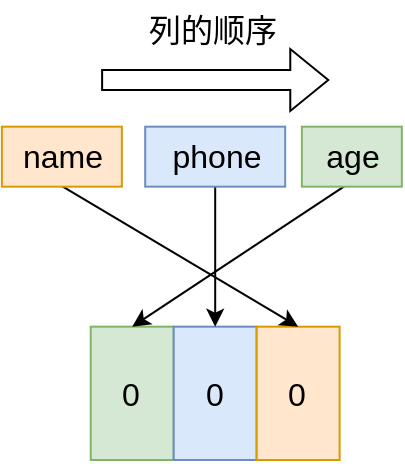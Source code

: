 <mxfile version="20.6.0" type="github">
  <diagram id="FDNCHmbq4g4QRqkRjW3C" name="第 1 页">
    <mxGraphModel dx="1096" dy="683" grid="1" gridSize="10" guides="1" tooltips="1" connect="1" arrows="1" fold="1" page="1" pageScale="1" pageWidth="827" pageHeight="1169" math="0" shadow="0">
      <root>
        <mxCell id="0" />
        <mxCell id="1" parent="0" />
        <mxCell id="Jjxi664DVSr25sezRC5C-1" value="0" style="rounded=0;whiteSpace=wrap;html=1;fontSize=16;fillColor=#d5e8d4;strokeColor=#82b366;" vertex="1" parent="1">
          <mxGeometry x="80.37" y="273.333" width="41.481" height="66.667" as="geometry" />
        </mxCell>
        <mxCell id="Jjxi664DVSr25sezRC5C-2" value="0" style="rounded=0;whiteSpace=wrap;html=1;fontSize=16;fillColor=#dae8fc;strokeColor=#6c8ebf;" vertex="1" parent="1">
          <mxGeometry x="121.852" y="273.333" width="41.481" height="66.667" as="geometry" />
        </mxCell>
        <mxCell id="Jjxi664DVSr25sezRC5C-3" value="0" style="rounded=0;whiteSpace=wrap;html=1;fontSize=16;fillColor=#ffe6cc;strokeColor=#d79b00;" vertex="1" parent="1">
          <mxGeometry x="163.333" y="273.333" width="41.481" height="66.667" as="geometry" />
        </mxCell>
        <mxCell id="Jjxi664DVSr25sezRC5C-17" style="edgeStyle=none;rounded=0;orthogonalLoop=1;jettySize=auto;html=1;entryX=0.5;entryY=0;entryDx=0;entryDy=0;exitX=0.48;exitY=0.967;exitDx=0;exitDy=0;exitPerimeter=0;fontSize=16;" edge="1" parent="1" source="Jjxi664DVSr25sezRC5C-7" target="Jjxi664DVSr25sezRC5C-3">
          <mxGeometry relative="1" as="geometry" />
        </mxCell>
        <mxCell id="Jjxi664DVSr25sezRC5C-7" value="name" style="text;html=1;align=center;verticalAlign=middle;resizable=0;points=[];autosize=1;strokeColor=#d79b00;fillColor=#ffe6cc;fontSize=16;" vertex="1" parent="1">
          <mxGeometry x="35.93" y="173.333" width="60" height="30" as="geometry" />
        </mxCell>
        <mxCell id="Jjxi664DVSr25sezRC5C-16" style="edgeStyle=none;rounded=0;orthogonalLoop=1;jettySize=auto;html=1;entryX=0.5;entryY=0;entryDx=0;entryDy=0;fontSize=16;" edge="1" parent="1" source="Jjxi664DVSr25sezRC5C-8" target="Jjxi664DVSr25sezRC5C-2">
          <mxGeometry relative="1" as="geometry" />
        </mxCell>
        <mxCell id="Jjxi664DVSr25sezRC5C-8" value="phone" style="text;html=1;align=center;verticalAlign=middle;resizable=0;points=[];autosize=1;strokeColor=#6c8ebf;fillColor=#dae8fc;fontSize=16;" vertex="1" parent="1">
          <mxGeometry x="107.596" y="173.333" width="70" height="30" as="geometry" />
        </mxCell>
        <mxCell id="Jjxi664DVSr25sezRC5C-15" style="rounded=0;orthogonalLoop=1;jettySize=auto;html=1;entryX=0.5;entryY=0;entryDx=0;entryDy=0;exitX=0.45;exitY=0.967;exitDx=0;exitDy=0;exitPerimeter=0;fontSize=16;" edge="1" parent="1" source="Jjxi664DVSr25sezRC5C-9" target="Jjxi664DVSr25sezRC5C-1">
          <mxGeometry relative="1" as="geometry" />
        </mxCell>
        <mxCell id="Jjxi664DVSr25sezRC5C-9" value="age" style="text;html=1;align=center;verticalAlign=middle;resizable=0;points=[];autosize=1;strokeColor=#82b366;fillColor=#d5e8d4;fontSize=16;" vertex="1" parent="1">
          <mxGeometry x="185.928" y="173.333" width="50" height="30" as="geometry" />
        </mxCell>
        <mxCell id="Jjxi664DVSr25sezRC5C-11" value="" style="shape=flexArrow;endArrow=classic;html=1;rounded=0;fontSize=16;" edge="1" parent="1">
          <mxGeometry width="50" height="50" relative="1" as="geometry">
            <mxPoint x="85.561" y="149.997" as="sourcePoint" />
            <mxPoint x="199.635" y="149.997" as="targetPoint" />
          </mxGeometry>
        </mxCell>
        <mxCell id="Jjxi664DVSr25sezRC5C-12" value="列的顺序" style="text;html=1;align=center;verticalAlign=middle;resizable=0;points=[];autosize=1;strokeColor=none;fillColor=none;fontSize=16;" vertex="1" parent="1">
          <mxGeometry x="95.926" y="110" width="90" height="30" as="geometry" />
        </mxCell>
      </root>
    </mxGraphModel>
  </diagram>
</mxfile>
